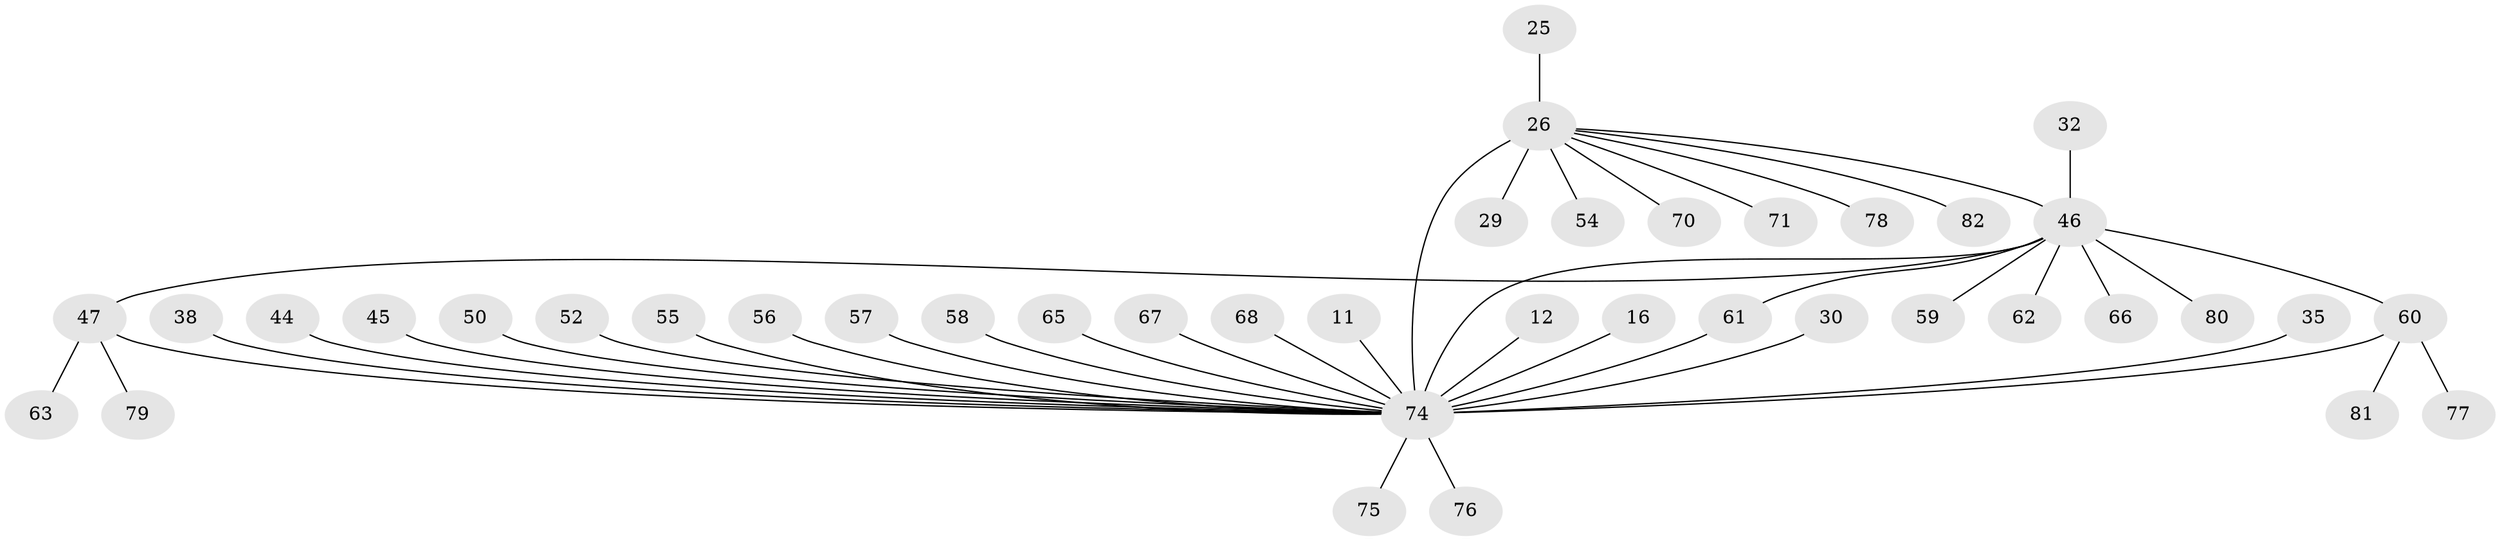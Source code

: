 // original degree distribution, {11: 0.012195121951219513, 12: 0.012195121951219513, 2: 0.24390243902439024, 3: 0.07317073170731707, 4: 0.06097560975609756, 5: 0.04878048780487805, 16: 0.012195121951219513, 8: 0.012195121951219513, 1: 0.47560975609756095, 6: 0.024390243902439025, 7: 0.024390243902439025}
// Generated by graph-tools (version 1.1) at 2025/47/03/09/25 04:47:54]
// undirected, 41 vertices, 44 edges
graph export_dot {
graph [start="1"]
  node [color=gray90,style=filled];
  11;
  12;
  16 [super="+4"];
  25 [super="+3"];
  26 [super="+6+2"];
  29;
  30;
  32;
  35;
  38;
  44;
  45;
  46 [super="+28+42"];
  47 [super="+19+20+43"];
  50;
  52;
  54;
  55;
  56;
  57 [super="+49"];
  58;
  59;
  60 [super="+31"];
  61 [super="+14+53"];
  62;
  63;
  65;
  66;
  67;
  68;
  70;
  71;
  74 [super="+15+22+64+37+40+9+73+1+48"];
  75;
  76;
  77 [super="+69"];
  78;
  79;
  80;
  81;
  82;
  11 -- 74;
  12 -- 74;
  16 -- 74 [weight=3];
  25 -- 26;
  26 -- 29;
  26 -- 54;
  26 -- 71;
  26 -- 82;
  26 -- 70;
  26 -- 46 [weight=4];
  26 -- 78;
  26 -- 74 [weight=8];
  30 -- 74 [weight=2];
  32 -- 46;
  35 -- 74;
  38 -- 74;
  44 -- 74;
  45 -- 74;
  46 -- 47 [weight=2];
  46 -- 62;
  46 -- 80;
  46 -- 61 [weight=2];
  46 -- 66;
  46 -- 74 [weight=2];
  46 -- 59;
  46 -- 60;
  47 -- 79;
  47 -- 63;
  47 -- 74;
  50 -- 74;
  52 -- 74;
  55 -- 74;
  56 -- 74;
  57 -- 74;
  58 -- 74 [weight=2];
  60 -- 81;
  60 -- 77;
  60 -- 74 [weight=2];
  61 -- 74;
  65 -- 74;
  67 -- 74;
  68 -- 74;
  74 -- 75;
  74 -- 76;
}
